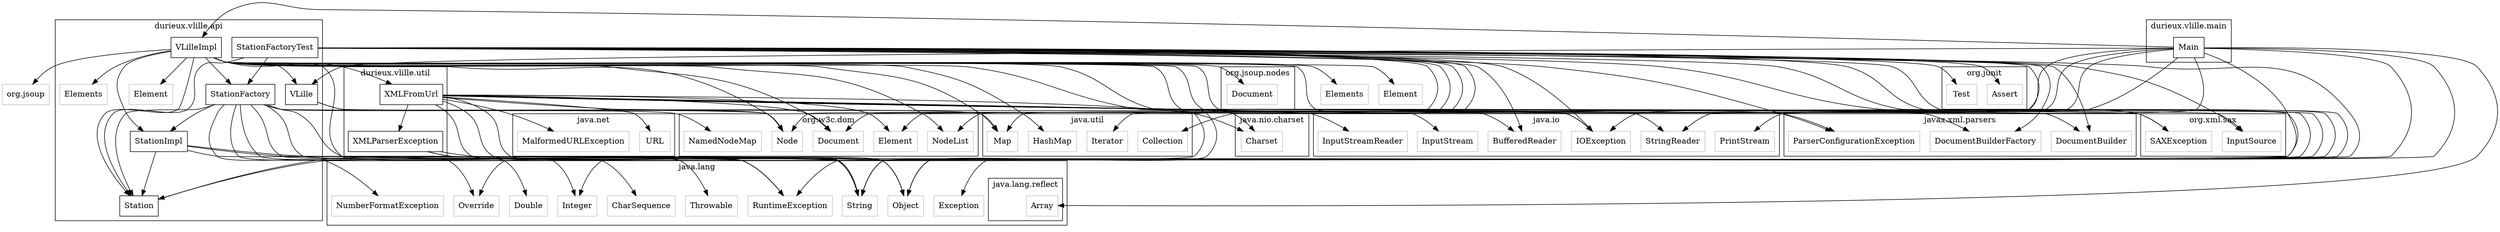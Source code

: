 digraph G {
	node [shape=box]; compound=true; ratio=fill;
	"java.io.InputStream" [color=grey];
	"org.jsoup" [color=grey];
	"java.io.BufferedReader" [color=grey];
	"durieux.vlille.api.Elements" [color=grey];
	"java.lang.reflect.Array" [color=grey];
	"org.w3c.dom.Element" [color=grey];
	"javax.xml.parsers.ParserConfigurationException" [color=grey];
	"java.lang.CharSequence" [color=grey];
	"java.lang.Double" [color=grey];
	"org.w3c.dom.NamedNodeMap" [color=grey];
	"org.w3c.dom.Document" [color=grey];
	"java.lang.Throwable" [color=grey];
	"durieux.vlille.api.VLilleImpl" -> "java.lang.String";
	"durieux.vlille.api.VLilleImpl" -> "java.util.Map";
	"durieux.vlille.api.VLilleImpl" -> "java.lang.Object";
	"durieux.vlille.api.VLilleImpl" -> "durieux.vlille.api.VLille";
	"durieux.vlille.api.VLilleImpl" -> "java.util.HashMap";
	"durieux.vlille.api.VLilleImpl" -> "java.nio.charset.Charset";
	"durieux.vlille.api.VLilleImpl" -> "durieux.vlille.util.XMLFromUrl";
	"durieux.vlille.api.VLilleImpl" -> "org.w3c.dom.Document";
	"durieux.vlille.api.VLilleImpl" -> "org.w3c.dom.NodeList";
	"durieux.vlille.api.VLilleImpl" -> "org.w3c.dom.Node";
	"durieux.vlille.api.VLilleImpl" -> "durieux.vlille.api.StationFactory";
	"durieux.vlille.api.VLilleImpl" -> "durieux.vlille.api.Station";
	"durieux.vlille.api.VLilleImpl" -> "java.lang.Integer";
	"durieux.vlille.api.VLilleImpl" -> "java.lang.Override";
	"durieux.vlille.api.VLilleImpl" -> "org.jsoup";
	"durieux.vlille.api.VLilleImpl" -> "org.jsoup.nodes.Document";
	"durieux.vlille.api.VLilleImpl" -> "Elements";
	"durieux.vlille.api.VLilleImpl" -> "Element";
	"durieux.vlille.api.VLilleImpl" -> "durieux.vlille.api.Elements";
	"durieux.vlille.api.VLilleImpl" -> "durieux.vlille.api.Element";
	"durieux.vlille.api.VLilleImpl" -> "java.lang.CharSequence";
	"durieux.vlille.api.VLilleImpl" -> "durieux.vlille.api.StationImpl";
	"durieux.vlille.api.VLilleImpl" -> "java.io.IOException";
	"java.nio.charset.Charset" [color=grey];
	"org.xml.sax.SAXException" [color=grey];
	"java.lang.Object" [color=grey];
	"java.lang.Integer" [color=grey];
	"java.io.InputStreamReader" [color=grey];
	"durieux.vlille.api.StationFactory" -> "java.lang.Object";
	"durieux.vlille.api.StationFactory" -> "org.w3c.dom.Node";
	"durieux.vlille.api.StationFactory" -> "java.lang.String";
	"durieux.vlille.api.StationFactory" -> "org.w3c.dom.NamedNodeMap";
	"durieux.vlille.api.StationFactory" -> "java.lang.Integer";
	"durieux.vlille.api.StationFactory" -> "java.lang.Double";
	"durieux.vlille.api.StationFactory" -> "java.lang.NumberFormatException";
	"durieux.vlille.api.StationFactory" -> "java.lang.RuntimeException";
	"durieux.vlille.api.StationFactory" -> "durieux.vlille.api.StationImpl";
	"durieux.vlille.api.StationFactory" -> "durieux.vlille.api.Station";
	"java.util.Iterator" [color=grey];
	"Elements" [color=grey];
	"java.lang.NumberFormatException" [color=grey];
	"org.junit.Assert" [color=grey];
	"durieux.vlille.api.VLille" -> "java.util.Map";
	"durieux.vlille.api.VLille" -> "java.io.IOException";
	"java.util.Map" [color=grey];
	"durieux.vlille.api.StationImpl" -> "java.lang.String";
	"durieux.vlille.api.StationImpl" -> "java.lang.Object";
	"durieux.vlille.api.StationImpl" -> "durieux.vlille.api.Station";
	"durieux.vlille.api.StationImpl" -> "java.lang.Override";
	"durieux.vlille.util.XMLFromUrl" -> "java.lang.String";
	"durieux.vlille.util.XMLFromUrl" -> "java.nio.charset.Charset";
	"durieux.vlille.util.XMLFromUrl" -> "java.lang.Object";
	"durieux.vlille.util.XMLFromUrl" -> "java.net.URL";
	"durieux.vlille.util.XMLFromUrl" -> "javax.xml.parsers.DocumentBuilderFactory";
	"durieux.vlille.util.XMLFromUrl" -> "javax.xml.parsers.DocumentBuilder";
	"durieux.vlille.util.XMLFromUrl" -> "java.io.BufferedReader";
	"durieux.vlille.util.XMLFromUrl" -> "java.io.InputStream";
	"durieux.vlille.util.XMLFromUrl" -> "java.io.InputStreamReader";
	"durieux.vlille.util.XMLFromUrl" -> "java.io.StringReader";
	"durieux.vlille.util.XMLFromUrl" -> "org.xml.sax.InputSource";
	"durieux.vlille.util.XMLFromUrl" -> "org.w3c.dom.Document";
	"durieux.vlille.util.XMLFromUrl" -> "org.w3c.dom.Element";
	"durieux.vlille.util.XMLFromUrl" -> "org.w3c.dom.Node";
	"durieux.vlille.util.XMLFromUrl" -> "java.net.MalformedURLException";
	"durieux.vlille.util.XMLFromUrl" -> "durieux.vlille.util.XMLParserException";
	"durieux.vlille.util.XMLFromUrl" -> "java.lang.RuntimeException";
	"durieux.vlille.util.XMLFromUrl" -> "javax.xml.parsers.ParserConfigurationException";
	"durieux.vlille.util.XMLFromUrl" -> "java.io.IOException";
	"durieux.vlille.util.XMLFromUrl" -> "org.xml.sax.SAXException";
	"org.xml.sax.InputSource" [color=grey];
	"java.net.MalformedURLException" [color=grey];
	"javax.xml.parsers.DocumentBuilderFactory" [color=grey];
	"java.io.PrintStream" [color=grey];
	"durieux.vlille.api.StationFactoryTest" -> "java.lang.Object";
	"durieux.vlille.api.StationFactoryTest" -> "java.lang.String";
	"durieux.vlille.api.StationFactoryTest" -> "javax.xml.parsers.DocumentBuilderFactory";
	"durieux.vlille.api.StationFactoryTest" -> "javax.xml.parsers.DocumentBuilder";
	"durieux.vlille.api.StationFactoryTest" -> "java.io.StringReader";
	"durieux.vlille.api.StationFactoryTest" -> "java.io.BufferedReader";
	"durieux.vlille.api.StationFactoryTest" -> "org.xml.sax.InputSource";
	"durieux.vlille.api.StationFactoryTest" -> "org.w3c.dom.Document";
	"durieux.vlille.api.StationFactoryTest" -> "org.w3c.dom.Element";
	"durieux.vlille.api.StationFactoryTest" -> "org.w3c.dom.Node";
	"durieux.vlille.api.StationFactoryTest" -> "java.io.IOException";
	"durieux.vlille.api.StationFactoryTest" -> "javax.xml.parsers.ParserConfigurationException";
	"durieux.vlille.api.StationFactoryTest" -> "org.xml.sax.SAXException";
	"durieux.vlille.api.StationFactoryTest" -> "org.w3c.dom.NodeList";
	"durieux.vlille.api.StationFactoryTest" -> "durieux.vlille.api.StationFactory";
	"durieux.vlille.api.StationFactoryTest" -> "durieux.vlille.api.Station";
	"durieux.vlille.api.StationFactoryTest" -> "org.junit.Assert";
	"durieux.vlille.api.StationFactoryTest" -> "org.junit.Test";
	"durieux.vlille.api.StationFactoryTest" -> "java.lang.Exception";
	"durieux.vlille.api.StationFactoryTest" -> "java.lang.RuntimeException";
	"java.util.HashMap" [color=grey];
	"java.io.IOException" [color=grey];
	"org.w3c.dom.Node" [color=grey];
	"org.jsoup.nodes.Document" [color=grey];
	"java.util.Collection" [color=grey];
	"javax.xml.parsers.DocumentBuilder" [color=grey];
	"durieux.vlille.main.Main" -> "java.lang.Object";
	"durieux.vlille.main.Main" -> "java.lang.reflect.Array";
	"durieux.vlille.main.Main" -> "durieux.vlille.api.VLilleImpl";
	"durieux.vlille.main.Main" -> "durieux.vlille.api.VLille";
	"durieux.vlille.main.Main" -> "java.util.Map";
	"durieux.vlille.main.Main" -> "java.io.PrintStream";
	"durieux.vlille.main.Main" -> "java.lang.String";
	"durieux.vlille.main.Main" -> "java.util.Collection";
	"durieux.vlille.main.Main" -> "java.util.Iterator";
	"durieux.vlille.main.Main" -> "durieux.vlille.api.Station";
	"durieux.vlille.main.Main" -> "java.io.IOException";
	"java.lang.Override" [color=grey];
	"java.lang.String" [color=grey];
	"durieux.vlille.util.XMLParserException" -> "java.lang.RuntimeException";
	"durieux.vlille.util.XMLParserException" -> "java.lang.String";
	"durieux.vlille.util.XMLParserException" -> "java.lang.Throwable";
	"org.w3c.dom.NodeList" [color=grey];
	"durieux.vlille.api.Station" -> "java.lang.String";
	"org.junit.Test" [color=grey];
	"durieux.vlille.api.Element" [color=grey];
	"java.net.URL" [color=grey];
	"java.lang.Exception" [color=grey];
	"java.lang.RuntimeException" [color=grey];
	"java.io.StringReader" [color=grey];
	"Element" [color=grey];
	subgraph cluster0 { 
		rankdir=LR;label="java.io";
		"java.io.InputStream" [label="InputStream"]
		"java.io.BufferedReader" [label="BufferedReader"]
		"java.io.InputStreamReader" [label="InputStreamReader"]
		"java.io.PrintStream" [label="PrintStream"]
		"java.io.IOException" [label="IOException"]
		"java.io.StringReader" [label="StringReader"]
	};
	subgraph cluster1 { 
		rankdir=LR;label="java.lang";
	subgraph cluster2 { 
		rankdir=LR;label="java.lang.reflect";
		"java.lang.reflect.Array" [label="Array"]
	};
		"java.lang.CharSequence" [label="CharSequence"]
		"java.lang.Double" [label="Double"]
		"java.lang.Throwable" [label="Throwable"]
		"java.lang.Object" [label="Object"]
		"java.lang.Integer" [label="Integer"]
		"java.lang.NumberFormatException" [label="NumberFormatException"]
		"java.lang.Override" [label="Override"]
		"java.lang.String" [label="String"]
		"java.lang.Exception" [label="Exception"]
		"java.lang.RuntimeException" [label="RuntimeException"]
	};
	subgraph cluster3 { 
		rankdir=LR;label="java.nio.charset";
		"java.nio.charset.Charset" [label="Charset"]
	};
	subgraph cluster4 { 
		rankdir=LR;label="java.util";
		"java.util.Iterator" [label="Iterator"]
		"java.util.Map" [label="Map"]
		"java.util.HashMap" [label="HashMap"]
		"java.util.Collection" [label="Collection"]
	};
	subgraph cluster5 { 
		rankdir=LR;label="java.net";
		"java.net.MalformedURLException" [label="MalformedURLException"]
		"java.net.URL" [label="URL"]
	};
	subgraph cluster6 { 
		rankdir=LR;label="org.jsoup.nodes";
		"org.jsoup.nodes.Document" [label="Document"]
	};
	subgraph cluster7 { 
		rankdir=LR;label="org.w3c.dom";
		"org.w3c.dom.Element" [label="Element"]
		"org.w3c.dom.NamedNodeMap" [label="NamedNodeMap"]
		"org.w3c.dom.Document" [label="Document"]
		"org.w3c.dom.Node" [label="Node"]
		"org.w3c.dom.NodeList" [label="NodeList"]
	};
	subgraph cluster8 { 
		rankdir=LR;label="org.xml.sax";
		"org.xml.sax.SAXException" [label="SAXException"]
		"org.xml.sax.InputSource" [label="InputSource"]
	};
	subgraph cluster9 { 
		rankdir=LR;label="org.junit";
		"org.junit.Assert" [label="Assert"]
		"org.junit.Test" [label="Test"]
	};
	subgraph cluster10 { 
		rankdir=LR;label="durieux.vlille.api";
		"durieux.vlille.api.Elements" [label="Elements"]
		"durieux.vlille.api.VLilleImpl" [label="VLilleImpl"]
		"durieux.vlille.api.StationFactory" [label="StationFactory"]
		"durieux.vlille.api.VLille" [label="VLille"]
		"durieux.vlille.api.StationImpl" [label="StationImpl"]
		"durieux.vlille.api.StationFactoryTest" [label="StationFactoryTest"]
		"durieux.vlille.api.Station" [label="Station"]
		"durieux.vlille.api.Element" [label="Element"]
	};
	subgraph cluster11 { 
		rankdir=LR;label="durieux.vlille.util";
		"durieux.vlille.util.XMLFromUrl" [label="XMLFromUrl"]
		"durieux.vlille.util.XMLParserException" [label="XMLParserException"]
	};
	subgraph cluster12 { 
		rankdir=LR;label="durieux.vlille.main";
		"durieux.vlille.main.Main" [label="Main"]
	};
	subgraph cluster13 { 
		rankdir=LR;label="javax.xml.parsers";
		"javax.xml.parsers.ParserConfigurationException" [label="ParserConfigurationException"]
		"javax.xml.parsers.DocumentBuilderFactory" [label="DocumentBuilderFactory"]
		"javax.xml.parsers.DocumentBuilder" [label="DocumentBuilder"]
	};
}
